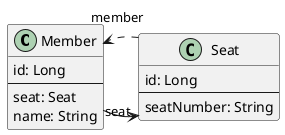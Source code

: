 @startuml

class Member {
  id: Long
  --
  seat: Seat
  name: String
}

class Seat {
  id: Long
  --
  seatNumber: String
}

Member --r--> "seat" Seat
Seat ..r..> "member" Member

@enduml